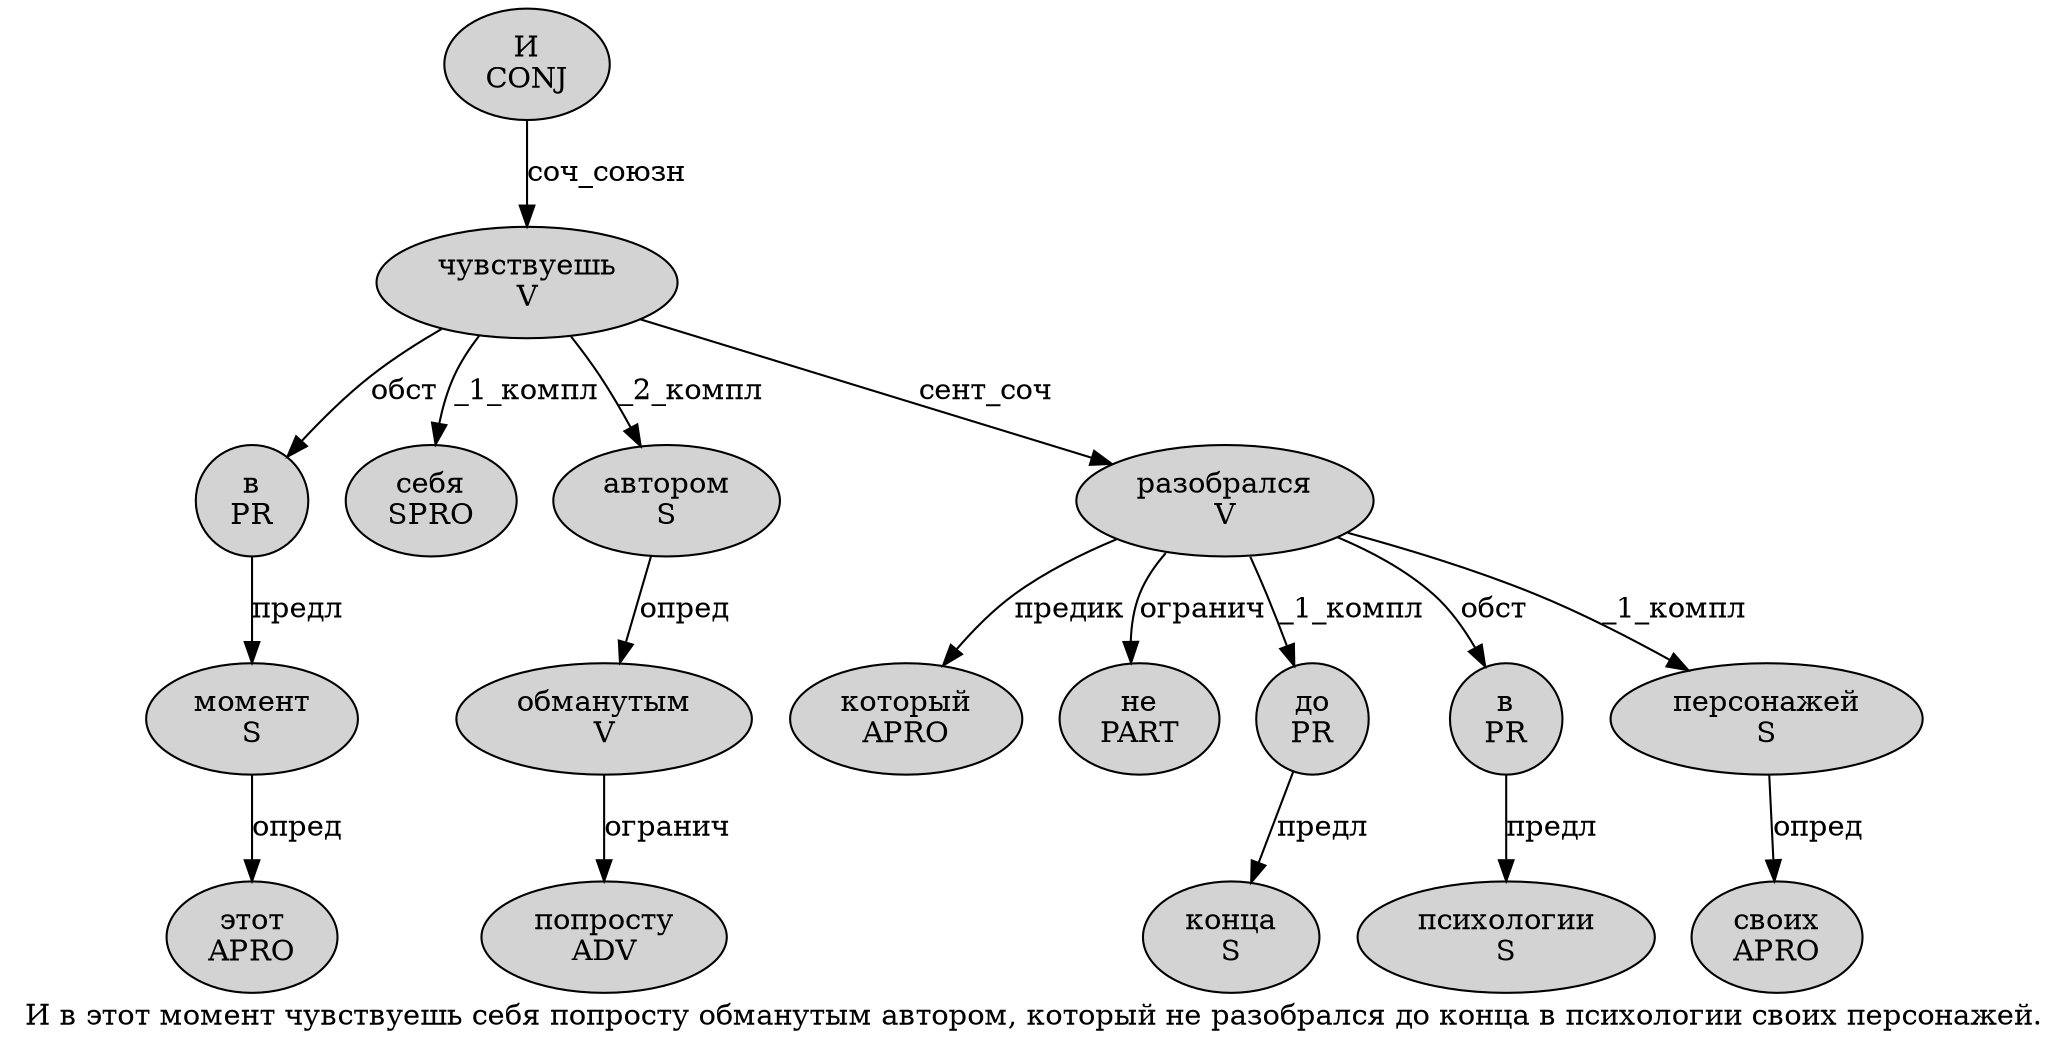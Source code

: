 digraph SENTENCE_2352 {
	graph [label="И в этот момент чувствуешь себя попросту обманутым автором, который не разобрался до конца в психологии своих персонажей."]
	node [style=filled]
		0 [label="И
CONJ" color="" fillcolor=lightgray penwidth=1 shape=ellipse]
		1 [label="в
PR" color="" fillcolor=lightgray penwidth=1 shape=ellipse]
		2 [label="этот
APRO" color="" fillcolor=lightgray penwidth=1 shape=ellipse]
		3 [label="момент
S" color="" fillcolor=lightgray penwidth=1 shape=ellipse]
		4 [label="чувствуешь
V" color="" fillcolor=lightgray penwidth=1 shape=ellipse]
		5 [label="себя
SPRO" color="" fillcolor=lightgray penwidth=1 shape=ellipse]
		6 [label="попросту
ADV" color="" fillcolor=lightgray penwidth=1 shape=ellipse]
		7 [label="обманутым
V" color="" fillcolor=lightgray penwidth=1 shape=ellipse]
		8 [label="автором
S" color="" fillcolor=lightgray penwidth=1 shape=ellipse]
		10 [label="который
APRO" color="" fillcolor=lightgray penwidth=1 shape=ellipse]
		11 [label="не
PART" color="" fillcolor=lightgray penwidth=1 shape=ellipse]
		12 [label="разобрался
V" color="" fillcolor=lightgray penwidth=1 shape=ellipse]
		13 [label="до
PR" color="" fillcolor=lightgray penwidth=1 shape=ellipse]
		14 [label="конца
S" color="" fillcolor=lightgray penwidth=1 shape=ellipse]
		15 [label="в
PR" color="" fillcolor=lightgray penwidth=1 shape=ellipse]
		16 [label="психологии
S" color="" fillcolor=lightgray penwidth=1 shape=ellipse]
		17 [label="своих
APRO" color="" fillcolor=lightgray penwidth=1 shape=ellipse]
		18 [label="персонажей
S" color="" fillcolor=lightgray penwidth=1 shape=ellipse]
			1 -> 3 [label="предл"]
			3 -> 2 [label="опред"]
			8 -> 7 [label="опред"]
			7 -> 6 [label="огранич"]
			15 -> 16 [label="предл"]
			12 -> 10 [label="предик"]
			12 -> 11 [label="огранич"]
			12 -> 13 [label="_1_компл"]
			12 -> 15 [label="обст"]
			12 -> 18 [label="_1_компл"]
			4 -> 1 [label="обст"]
			4 -> 5 [label="_1_компл"]
			4 -> 8 [label="_2_компл"]
			4 -> 12 [label="сент_соч"]
			18 -> 17 [label="опред"]
			0 -> 4 [label="соч_союзн"]
			13 -> 14 [label="предл"]
}